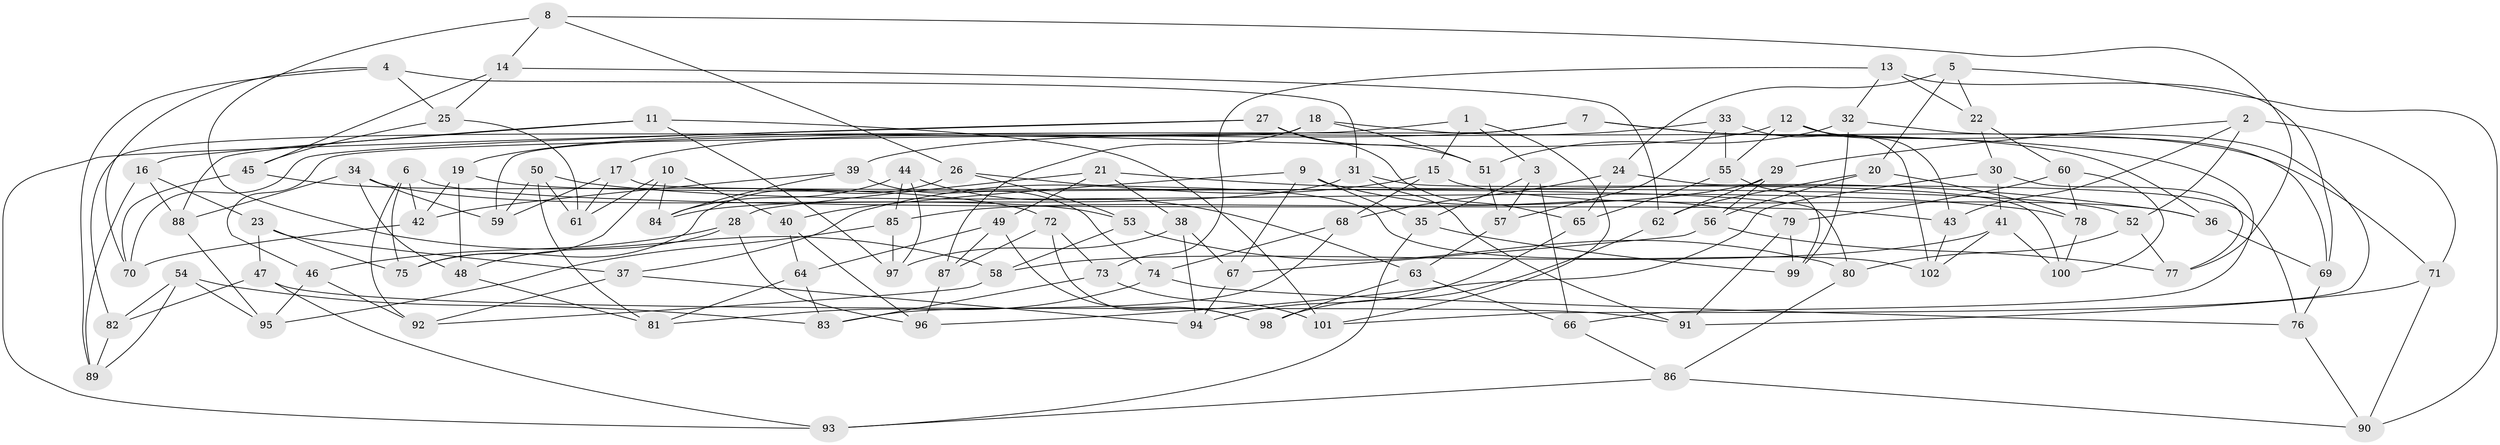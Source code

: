 // coarse degree distribution, {6: 0.35294117647058826, 4: 0.23529411764705882, 5: 0.3137254901960784, 7: 0.0196078431372549, 3: 0.0196078431372549, 8: 0.0196078431372549, 9: 0.0392156862745098}
// Generated by graph-tools (version 1.1) at 2025/38/03/04/25 23:38:10]
// undirected, 102 vertices, 204 edges
graph export_dot {
  node [color=gray90,style=filled];
  1;
  2;
  3;
  4;
  5;
  6;
  7;
  8;
  9;
  10;
  11;
  12;
  13;
  14;
  15;
  16;
  17;
  18;
  19;
  20;
  21;
  22;
  23;
  24;
  25;
  26;
  27;
  28;
  29;
  30;
  31;
  32;
  33;
  34;
  35;
  36;
  37;
  38;
  39;
  40;
  41;
  42;
  43;
  44;
  45;
  46;
  47;
  48;
  49;
  50;
  51;
  52;
  53;
  54;
  55;
  56;
  57;
  58;
  59;
  60;
  61;
  62;
  63;
  64;
  65;
  66;
  67;
  68;
  69;
  70;
  71;
  72;
  73;
  74;
  75;
  76;
  77;
  78;
  79;
  80;
  81;
  82;
  83;
  84;
  85;
  86;
  87;
  88;
  89;
  90;
  91;
  92;
  93;
  94;
  95;
  96;
  97;
  98;
  99;
  100;
  101;
  102;
  1 -- 101;
  1 -- 3;
  1 -- 15;
  1 -- 46;
  2 -- 43;
  2 -- 71;
  2 -- 29;
  2 -- 52;
  3 -- 35;
  3 -- 57;
  3 -- 66;
  4 -- 89;
  4 -- 70;
  4 -- 31;
  4 -- 25;
  5 -- 20;
  5 -- 90;
  5 -- 24;
  5 -- 22;
  6 -- 42;
  6 -- 92;
  6 -- 75;
  6 -- 43;
  7 -- 66;
  7 -- 71;
  7 -- 19;
  7 -- 59;
  8 -- 26;
  8 -- 58;
  8 -- 77;
  8 -- 14;
  9 -- 40;
  9 -- 79;
  9 -- 67;
  9 -- 35;
  10 -- 40;
  10 -- 84;
  10 -- 61;
  10 -- 75;
  11 -- 88;
  11 -- 101;
  11 -- 97;
  11 -- 16;
  12 -- 43;
  12 -- 69;
  12 -- 55;
  12 -- 17;
  13 -- 73;
  13 -- 22;
  13 -- 69;
  13 -- 32;
  14 -- 62;
  14 -- 25;
  14 -- 45;
  15 -- 36;
  15 -- 68;
  15 -- 37;
  16 -- 88;
  16 -- 89;
  16 -- 23;
  17 -- 59;
  17 -- 80;
  17 -- 61;
  18 -- 36;
  18 -- 51;
  18 -- 87;
  18 -- 82;
  19 -- 48;
  19 -- 52;
  19 -- 42;
  20 -- 62;
  20 -- 56;
  20 -- 78;
  21 -- 49;
  21 -- 28;
  21 -- 36;
  21 -- 38;
  22 -- 60;
  22 -- 30;
  23 -- 75;
  23 -- 47;
  23 -- 37;
  24 -- 65;
  24 -- 68;
  24 -- 76;
  25 -- 45;
  25 -- 61;
  26 -- 102;
  26 -- 53;
  26 -- 75;
  27 -- 65;
  27 -- 93;
  27 -- 51;
  27 -- 70;
  28 -- 96;
  28 -- 46;
  28 -- 48;
  29 -- 85;
  29 -- 62;
  29 -- 56;
  30 -- 77;
  30 -- 96;
  30 -- 41;
  31 -- 100;
  31 -- 84;
  31 -- 91;
  32 -- 51;
  32 -- 99;
  32 -- 101;
  33 -- 57;
  33 -- 55;
  33 -- 39;
  33 -- 102;
  34 -- 53;
  34 -- 48;
  34 -- 88;
  34 -- 59;
  35 -- 99;
  35 -- 93;
  36 -- 69;
  37 -- 92;
  37 -- 94;
  38 -- 94;
  38 -- 97;
  38 -- 67;
  39 -- 42;
  39 -- 74;
  39 -- 84;
  40 -- 64;
  40 -- 96;
  41 -- 102;
  41 -- 100;
  41 -- 58;
  42 -- 70;
  43 -- 102;
  44 -- 63;
  44 -- 84;
  44 -- 97;
  44 -- 85;
  45 -- 70;
  45 -- 72;
  46 -- 92;
  46 -- 95;
  47 -- 91;
  47 -- 93;
  47 -- 82;
  48 -- 81;
  49 -- 98;
  49 -- 64;
  49 -- 87;
  50 -- 59;
  50 -- 81;
  50 -- 78;
  50 -- 61;
  51 -- 57;
  52 -- 77;
  52 -- 80;
  53 -- 80;
  53 -- 58;
  54 -- 83;
  54 -- 95;
  54 -- 89;
  54 -- 82;
  55 -- 65;
  55 -- 99;
  56 -- 67;
  56 -- 77;
  57 -- 63;
  58 -- 92;
  60 -- 100;
  60 -- 79;
  60 -- 78;
  62 -- 98;
  63 -- 66;
  63 -- 98;
  64 -- 83;
  64 -- 81;
  65 -- 94;
  66 -- 86;
  67 -- 94;
  68 -- 74;
  68 -- 83;
  69 -- 76;
  71 -- 90;
  71 -- 91;
  72 -- 73;
  72 -- 87;
  72 -- 98;
  73 -- 83;
  73 -- 101;
  74 -- 81;
  74 -- 76;
  76 -- 90;
  78 -- 100;
  79 -- 91;
  79 -- 99;
  80 -- 86;
  82 -- 89;
  85 -- 95;
  85 -- 97;
  86 -- 93;
  86 -- 90;
  87 -- 96;
  88 -- 95;
}
